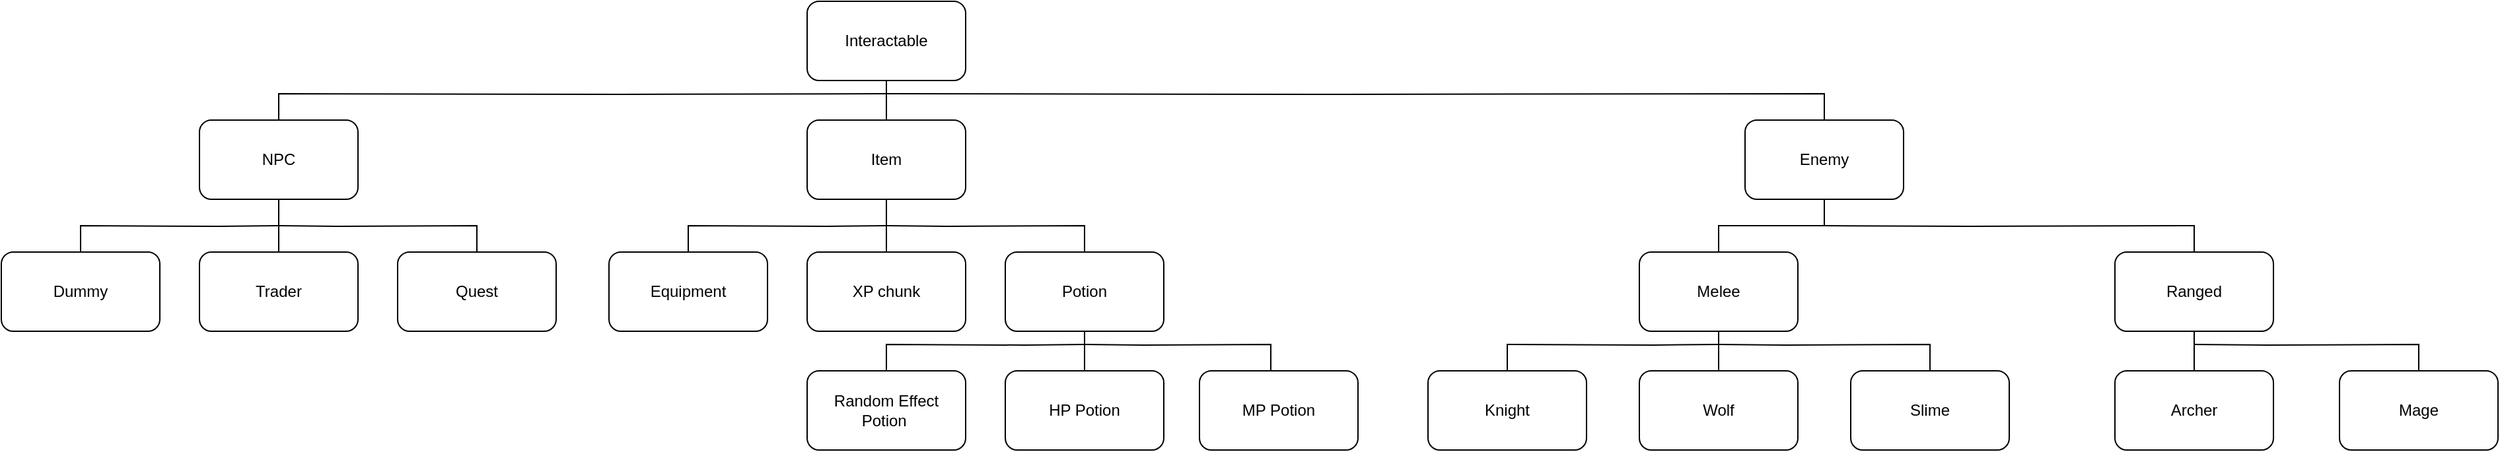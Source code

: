 <mxfile version="13.10.4" type="device"><diagram id="6Icu0nvQl7hMRHIkDRjX" name="Page-1"><mxGraphModel dx="2249" dy="794" grid="1" gridSize="10" guides="1" tooltips="1" connect="1" arrows="1" fold="1" page="1" pageScale="1" pageWidth="827" pageHeight="1169" math="0" shadow="0"><root><mxCell id="0"/><mxCell id="1" parent="0"/><mxCell id="EiiKcpZ5reAM3HPOsJdJ-44" style="edgeStyle=orthogonalEdgeStyle;rounded=0;orthogonalLoop=1;jettySize=auto;html=1;entryX=0.5;entryY=0;entryDx=0;entryDy=0;endArrow=none;endFill=0;" edge="1" parent="1" source="EiiKcpZ5reAM3HPOsJdJ-1" target="EiiKcpZ5reAM3HPOsJdJ-3"><mxGeometry relative="1" as="geometry"/></mxCell><mxCell id="EiiKcpZ5reAM3HPOsJdJ-45" style="edgeStyle=orthogonalEdgeStyle;rounded=0;orthogonalLoop=1;jettySize=auto;html=1;endArrow=none;endFill=0;" edge="1" parent="1" target="EiiKcpZ5reAM3HPOsJdJ-4"><mxGeometry relative="1" as="geometry"><mxPoint x="590" y="90" as="sourcePoint"/></mxGeometry></mxCell><mxCell id="EiiKcpZ5reAM3HPOsJdJ-46" style="edgeStyle=orthogonalEdgeStyle;rounded=0;orthogonalLoop=1;jettySize=auto;html=1;entryX=0.5;entryY=0;entryDx=0;entryDy=0;endArrow=none;endFill=0;" edge="1" parent="1" target="EiiKcpZ5reAM3HPOsJdJ-2"><mxGeometry relative="1" as="geometry"><mxPoint x="590" y="90" as="sourcePoint"/></mxGeometry></mxCell><mxCell id="EiiKcpZ5reAM3HPOsJdJ-1" value="Interactable" style="rounded=1;whiteSpace=wrap;html=1;" vertex="1" parent="1"><mxGeometry x="530" y="20" width="120" height="60" as="geometry"/></mxCell><mxCell id="EiiKcpZ5reAM3HPOsJdJ-23" style="edgeStyle=orthogonalEdgeStyle;rounded=0;orthogonalLoop=1;jettySize=auto;html=1;entryX=0.5;entryY=0;entryDx=0;entryDy=0;endArrow=none;endFill=0;" edge="1" parent="1" source="EiiKcpZ5reAM3HPOsJdJ-2" target="EiiKcpZ5reAM3HPOsJdJ-6"><mxGeometry relative="1" as="geometry"/></mxCell><mxCell id="EiiKcpZ5reAM3HPOsJdJ-24" style="edgeStyle=orthogonalEdgeStyle;rounded=0;orthogonalLoop=1;jettySize=auto;html=1;entryX=0.5;entryY=0;entryDx=0;entryDy=0;endArrow=none;endFill=0;" edge="1" parent="1" target="EiiKcpZ5reAM3HPOsJdJ-7"><mxGeometry relative="1" as="geometry"><mxPoint x="130" y="190" as="sourcePoint"/></mxGeometry></mxCell><mxCell id="EiiKcpZ5reAM3HPOsJdJ-25" style="edgeStyle=orthogonalEdgeStyle;rounded=0;orthogonalLoop=1;jettySize=auto;html=1;entryX=0.5;entryY=0;entryDx=0;entryDy=0;endArrow=none;endFill=0;" edge="1" parent="1" target="EiiKcpZ5reAM3HPOsJdJ-5"><mxGeometry relative="1" as="geometry"><mxPoint x="130" y="190" as="sourcePoint"/></mxGeometry></mxCell><mxCell id="EiiKcpZ5reAM3HPOsJdJ-2" value="NPC" style="rounded=1;whiteSpace=wrap;html=1;" vertex="1" parent="1"><mxGeometry x="70" y="110" width="120" height="60" as="geometry"/></mxCell><mxCell id="EiiKcpZ5reAM3HPOsJdJ-20" style="edgeStyle=orthogonalEdgeStyle;rounded=0;orthogonalLoop=1;jettySize=auto;html=1;entryX=0.5;entryY=0;entryDx=0;entryDy=0;endArrow=none;endFill=0;" edge="1" parent="1" source="EiiKcpZ5reAM3HPOsJdJ-3" target="EiiKcpZ5reAM3HPOsJdJ-10"><mxGeometry relative="1" as="geometry"/></mxCell><mxCell id="EiiKcpZ5reAM3HPOsJdJ-21" style="edgeStyle=orthogonalEdgeStyle;rounded=0;orthogonalLoop=1;jettySize=auto;html=1;entryX=0.5;entryY=0;entryDx=0;entryDy=0;endArrow=none;endFill=0;" edge="1" parent="1" target="EiiKcpZ5reAM3HPOsJdJ-8"><mxGeometry relative="1" as="geometry"><mxPoint x="590" y="190" as="sourcePoint"/></mxGeometry></mxCell><mxCell id="EiiKcpZ5reAM3HPOsJdJ-22" style="edgeStyle=orthogonalEdgeStyle;rounded=0;orthogonalLoop=1;jettySize=auto;html=1;entryX=0.5;entryY=0;entryDx=0;entryDy=0;endArrow=none;endFill=0;" edge="1" parent="1" target="EiiKcpZ5reAM3HPOsJdJ-11"><mxGeometry relative="1" as="geometry"><mxPoint x="590" y="190" as="sourcePoint"/></mxGeometry></mxCell><mxCell id="EiiKcpZ5reAM3HPOsJdJ-3" value="Item" style="rounded=1;whiteSpace=wrap;html=1;" vertex="1" parent="1"><mxGeometry x="530" y="110" width="120" height="60" as="geometry"/></mxCell><mxCell id="EiiKcpZ5reAM3HPOsJdJ-16" style="edgeStyle=orthogonalEdgeStyle;rounded=0;orthogonalLoop=1;jettySize=auto;html=1;entryX=0.5;entryY=0;entryDx=0;entryDy=0;endArrow=none;endFill=0;" edge="1" parent="1" source="EiiKcpZ5reAM3HPOsJdJ-4" target="EiiKcpZ5reAM3HPOsJdJ-12"><mxGeometry relative="1" as="geometry"/></mxCell><mxCell id="EiiKcpZ5reAM3HPOsJdJ-17" style="edgeStyle=orthogonalEdgeStyle;rounded=0;orthogonalLoop=1;jettySize=auto;html=1;entryX=0.5;entryY=0;entryDx=0;entryDy=0;endArrow=none;endFill=0;" edge="1" parent="1" target="EiiKcpZ5reAM3HPOsJdJ-14"><mxGeometry relative="1" as="geometry"><mxPoint x="1300" y="190" as="sourcePoint"/></mxGeometry></mxCell><mxCell id="EiiKcpZ5reAM3HPOsJdJ-4" value="Enemy" style="rounded=1;whiteSpace=wrap;html=1;" vertex="1" parent="1"><mxGeometry x="1240" y="110" width="120" height="60" as="geometry"/></mxCell><mxCell id="EiiKcpZ5reAM3HPOsJdJ-5" value="Dummy" style="rounded=1;whiteSpace=wrap;html=1;" vertex="1" parent="1"><mxGeometry x="-80" y="210" width="120" height="60" as="geometry"/></mxCell><mxCell id="EiiKcpZ5reAM3HPOsJdJ-6" value="Trader" style="rounded=1;whiteSpace=wrap;html=1;" vertex="1" parent="1"><mxGeometry x="70" y="210" width="120" height="60" as="geometry"/></mxCell><mxCell id="EiiKcpZ5reAM3HPOsJdJ-7" value="Quest" style="rounded=1;whiteSpace=wrap;html=1;" vertex="1" parent="1"><mxGeometry x="220" y="210" width="120" height="60" as="geometry"/></mxCell><mxCell id="EiiKcpZ5reAM3HPOsJdJ-8" value="Equipment" style="rounded=1;whiteSpace=wrap;html=1;" vertex="1" parent="1"><mxGeometry x="380" y="210" width="120" height="60" as="geometry"/></mxCell><mxCell id="EiiKcpZ5reAM3HPOsJdJ-10" value="XP chunk" style="rounded=1;whiteSpace=wrap;html=1;" vertex="1" parent="1"><mxGeometry x="530" y="210" width="120" height="60" as="geometry"/></mxCell><mxCell id="EiiKcpZ5reAM3HPOsJdJ-29" style="edgeStyle=orthogonalEdgeStyle;rounded=0;orthogonalLoop=1;jettySize=auto;html=1;entryX=0.5;entryY=0;entryDx=0;entryDy=0;endArrow=none;endFill=0;" edge="1" parent="1" source="EiiKcpZ5reAM3HPOsJdJ-11" target="EiiKcpZ5reAM3HPOsJdJ-27"><mxGeometry relative="1" as="geometry"/></mxCell><mxCell id="EiiKcpZ5reAM3HPOsJdJ-30" style="edgeStyle=orthogonalEdgeStyle;rounded=0;orthogonalLoop=1;jettySize=auto;html=1;endArrow=none;endFill=0;" edge="1" parent="1" target="EiiKcpZ5reAM3HPOsJdJ-26"><mxGeometry relative="1" as="geometry"><mxPoint x="740" y="280" as="sourcePoint"/></mxGeometry></mxCell><mxCell id="EiiKcpZ5reAM3HPOsJdJ-31" style="edgeStyle=orthogonalEdgeStyle;rounded=0;orthogonalLoop=1;jettySize=auto;html=1;entryX=0.45;entryY=0.017;entryDx=0;entryDy=0;entryPerimeter=0;endArrow=none;endFill=0;" edge="1" parent="1" target="EiiKcpZ5reAM3HPOsJdJ-28"><mxGeometry relative="1" as="geometry"><mxPoint x="740" y="280" as="sourcePoint"/></mxGeometry></mxCell><mxCell id="EiiKcpZ5reAM3HPOsJdJ-11" value="Potion" style="rounded=1;whiteSpace=wrap;html=1;" vertex="1" parent="1"><mxGeometry x="680" y="210" width="120" height="60" as="geometry"/></mxCell><mxCell id="EiiKcpZ5reAM3HPOsJdJ-36" style="edgeStyle=orthogonalEdgeStyle;rounded=0;orthogonalLoop=1;jettySize=auto;html=1;entryX=0.5;entryY=0;entryDx=0;entryDy=0;endArrow=none;endFill=0;" edge="1" parent="1" target="EiiKcpZ5reAM3HPOsJdJ-34"><mxGeometry relative="1" as="geometry"><mxPoint x="1220" y="280" as="sourcePoint"/></mxGeometry></mxCell><mxCell id="EiiKcpZ5reAM3HPOsJdJ-37" style="edgeStyle=orthogonalEdgeStyle;rounded=0;orthogonalLoop=1;jettySize=auto;html=1;entryX=0.5;entryY=0;entryDx=0;entryDy=0;endArrow=none;endFill=0;" edge="1" parent="1" source="EiiKcpZ5reAM3HPOsJdJ-12" target="EiiKcpZ5reAM3HPOsJdJ-33"><mxGeometry relative="1" as="geometry"/></mxCell><mxCell id="EiiKcpZ5reAM3HPOsJdJ-38" style="edgeStyle=orthogonalEdgeStyle;rounded=0;orthogonalLoop=1;jettySize=auto;html=1;endArrow=none;endFill=0;" edge="1" parent="1" target="EiiKcpZ5reAM3HPOsJdJ-35"><mxGeometry relative="1" as="geometry"><mxPoint x="1220" y="280" as="sourcePoint"/></mxGeometry></mxCell><mxCell id="EiiKcpZ5reAM3HPOsJdJ-12" value="Melee" style="rounded=1;whiteSpace=wrap;html=1;" vertex="1" parent="1"><mxGeometry x="1160" y="210" width="120" height="60" as="geometry"/></mxCell><mxCell id="EiiKcpZ5reAM3HPOsJdJ-41" style="edgeStyle=orthogonalEdgeStyle;rounded=0;orthogonalLoop=1;jettySize=auto;html=1;entryX=0.5;entryY=0;entryDx=0;entryDy=0;endArrow=none;endFill=0;" edge="1" parent="1" source="EiiKcpZ5reAM3HPOsJdJ-14" target="EiiKcpZ5reAM3HPOsJdJ-39"><mxGeometry relative="1" as="geometry"/></mxCell><mxCell id="EiiKcpZ5reAM3HPOsJdJ-43" style="edgeStyle=orthogonalEdgeStyle;rounded=0;orthogonalLoop=1;jettySize=auto;html=1;endArrow=none;endFill=0;" edge="1" parent="1" target="EiiKcpZ5reAM3HPOsJdJ-40"><mxGeometry relative="1" as="geometry"><mxPoint x="1580" y="280" as="sourcePoint"/></mxGeometry></mxCell><mxCell id="EiiKcpZ5reAM3HPOsJdJ-14" value="Ranged" style="rounded=1;whiteSpace=wrap;html=1;" vertex="1" parent="1"><mxGeometry x="1520" y="210" width="120" height="60" as="geometry"/></mxCell><mxCell id="EiiKcpZ5reAM3HPOsJdJ-26" value="Random Effect Potion&amp;nbsp;" style="rounded=1;whiteSpace=wrap;html=1;" vertex="1" parent="1"><mxGeometry x="530" y="300" width="120" height="60" as="geometry"/></mxCell><mxCell id="EiiKcpZ5reAM3HPOsJdJ-27" value="HP Potion" style="rounded=1;whiteSpace=wrap;html=1;" vertex="1" parent="1"><mxGeometry x="680" y="300" width="120" height="60" as="geometry"/></mxCell><mxCell id="EiiKcpZ5reAM3HPOsJdJ-28" value="MP Potion" style="rounded=1;whiteSpace=wrap;html=1;" vertex="1" parent="1"><mxGeometry x="827" y="300" width="120" height="60" as="geometry"/></mxCell><mxCell id="EiiKcpZ5reAM3HPOsJdJ-33" value="Wolf" style="rounded=1;whiteSpace=wrap;html=1;" vertex="1" parent="1"><mxGeometry x="1160" y="300" width="120" height="60" as="geometry"/></mxCell><mxCell id="EiiKcpZ5reAM3HPOsJdJ-34" value="Knight" style="rounded=1;whiteSpace=wrap;html=1;" vertex="1" parent="1"><mxGeometry x="1000" y="300" width="120" height="60" as="geometry"/></mxCell><mxCell id="EiiKcpZ5reAM3HPOsJdJ-35" value="Slime" style="rounded=1;whiteSpace=wrap;html=1;" vertex="1" parent="1"><mxGeometry x="1320" y="300" width="120" height="60" as="geometry"/></mxCell><mxCell id="EiiKcpZ5reAM3HPOsJdJ-39" value="Archer" style="rounded=1;whiteSpace=wrap;html=1;" vertex="1" parent="1"><mxGeometry x="1520" y="300" width="120" height="60" as="geometry"/></mxCell><mxCell id="EiiKcpZ5reAM3HPOsJdJ-40" value="Mage" style="rounded=1;whiteSpace=wrap;html=1;" vertex="1" parent="1"><mxGeometry x="1690" y="300" width="120" height="60" as="geometry"/></mxCell></root></mxGraphModel></diagram></mxfile>
